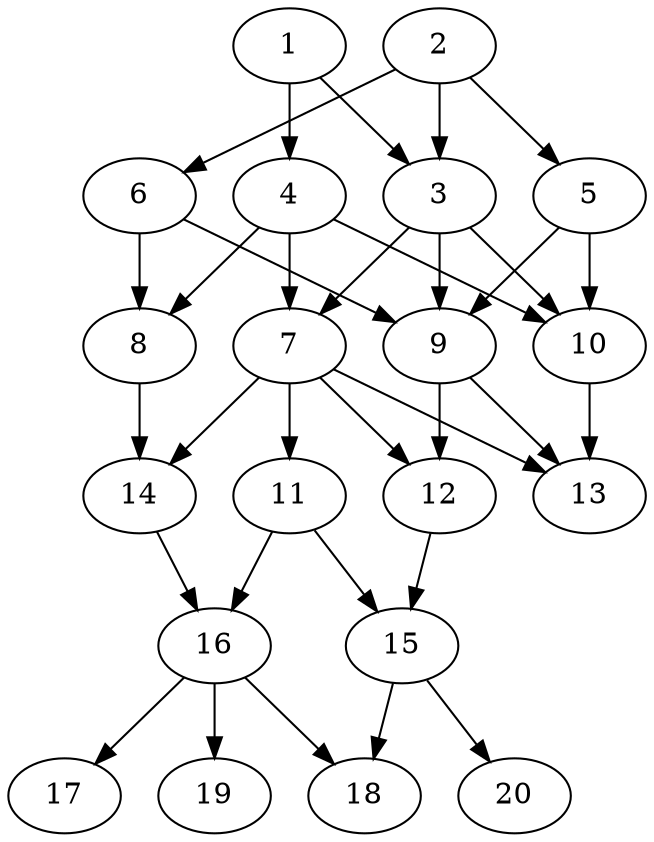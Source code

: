 // DAG automatically generated by daggen at Tue Jul 23 14:22:50 2019
// ./daggen --dot -n 20 --ccr 0.3 --fat 0.5 --regular 0.5 --density 0.6 --mindata 5242880 --maxdata 52428800 
digraph G {
  1 [size="62361600", alpha="0.13", expect_size="18708480"] 
  1 -> 3 [size ="18708480"]
  1 -> 4 [size ="18708480"]
  2 [size="152326827", alpha="0.02", expect_size="45698048"] 
  2 -> 3 [size ="45698048"]
  2 -> 5 [size ="45698048"]
  2 -> 6 [size ="45698048"]
  3 [size="131034453", alpha="0.08", expect_size="39310336"] 
  3 -> 7 [size ="39310336"]
  3 -> 9 [size ="39310336"]
  3 -> 10 [size ="39310336"]
  4 [size="133335040", alpha="0.18", expect_size="40000512"] 
  4 -> 7 [size ="40000512"]
  4 -> 8 [size ="40000512"]
  4 -> 10 [size ="40000512"]
  5 [size="127156907", alpha="0.04", expect_size="38147072"] 
  5 -> 9 [size ="38147072"]
  5 -> 10 [size ="38147072"]
  6 [size="63563093", alpha="0.05", expect_size="19068928"] 
  6 -> 8 [size ="19068928"]
  6 -> 9 [size ="19068928"]
  7 [size="144954027", alpha="0.20", expect_size="43486208"] 
  7 -> 11 [size ="43486208"]
  7 -> 12 [size ="43486208"]
  7 -> 13 [size ="43486208"]
  7 -> 14 [size ="43486208"]
  8 [size="69130240", alpha="0.20", expect_size="20739072"] 
  8 -> 14 [size ="20739072"]
  9 [size="167884800", alpha="0.15", expect_size="50365440"] 
  9 -> 12 [size ="50365440"]
  9 -> 13 [size ="50365440"]
  10 [size="112442027", alpha="0.19", expect_size="33732608"] 
  10 -> 13 [size ="33732608"]
  11 [size="98710187", alpha="0.10", expect_size="29613056"] 
  11 -> 15 [size ="29613056"]
  11 -> 16 [size ="29613056"]
  12 [size="44503040", alpha="0.07", expect_size="13350912"] 
  12 -> 15 [size ="13350912"]
  13 [size="62573227", alpha="0.11", expect_size="18771968"] 
  14 [size="122443093", alpha="0.10", expect_size="36732928"] 
  14 -> 16 [size ="36732928"]
  15 [size="109878613", alpha="0.02", expect_size="32963584"] 
  15 -> 18 [size ="32963584"]
  15 -> 20 [size ="32963584"]
  16 [size="138830507", alpha="0.15", expect_size="41649152"] 
  16 -> 17 [size ="41649152"]
  16 -> 18 [size ="41649152"]
  16 -> 19 [size ="41649152"]
  17 [size="17752747", alpha="0.16", expect_size="5325824"] 
  18 [size="174018560", alpha="0.01", expect_size="52205568"] 
  19 [size="173646507", alpha="0.12", expect_size="52093952"] 
  20 [size="132464640", alpha="0.15", expect_size="39739392"] 
}
